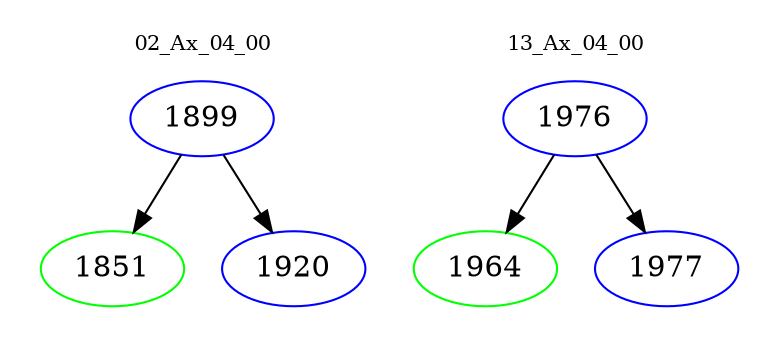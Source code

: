digraph{
subgraph cluster_0 {
color = white
label = "02_Ax_04_00";
fontsize=10;
T0_1899 [label="1899", color="blue"]
T0_1899 -> T0_1851 [color="black"]
T0_1851 [label="1851", color="green"]
T0_1899 -> T0_1920 [color="black"]
T0_1920 [label="1920", color="blue"]
}
subgraph cluster_1 {
color = white
label = "13_Ax_04_00";
fontsize=10;
T1_1976 [label="1976", color="blue"]
T1_1976 -> T1_1964 [color="black"]
T1_1964 [label="1964", color="green"]
T1_1976 -> T1_1977 [color="black"]
T1_1977 [label="1977", color="blue"]
}
}
